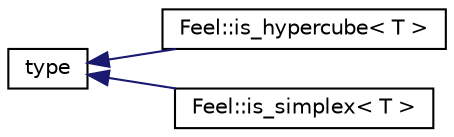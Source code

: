digraph "Graphical Class Hierarchy"
{
 // LATEX_PDF_SIZE
  edge [fontname="Helvetica",fontsize="10",labelfontname="Helvetica",labelfontsize="10"];
  node [fontname="Helvetica",fontsize="10",shape=record];
  rankdir="LR";
  Node0 [label="type",height=0.2,width=0.4,color="black", fillcolor="white", style="filled",URL="$classstd_1_1is__base__of_1_1type.html",tooltip=" "];
  Node0 -> Node1 [dir="back",color="midnightblue",fontsize="10",style="solid",fontname="Helvetica"];
  Node1 [label="Feel::is_hypercube\< T \>",height=0.2,width=0.4,color="black", fillcolor="white", style="filled",URL="$structFeel_1_1is__hypercube.html",tooltip=" "];
  Node0 -> Node2 [dir="back",color="midnightblue",fontsize="10",style="solid",fontname="Helvetica"];
  Node2 [label="Feel::is_simplex\< T \>",height=0.2,width=0.4,color="black", fillcolor="white", style="filled",URL="$structFeel_1_1is__simplex.html",tooltip=" "];
}
